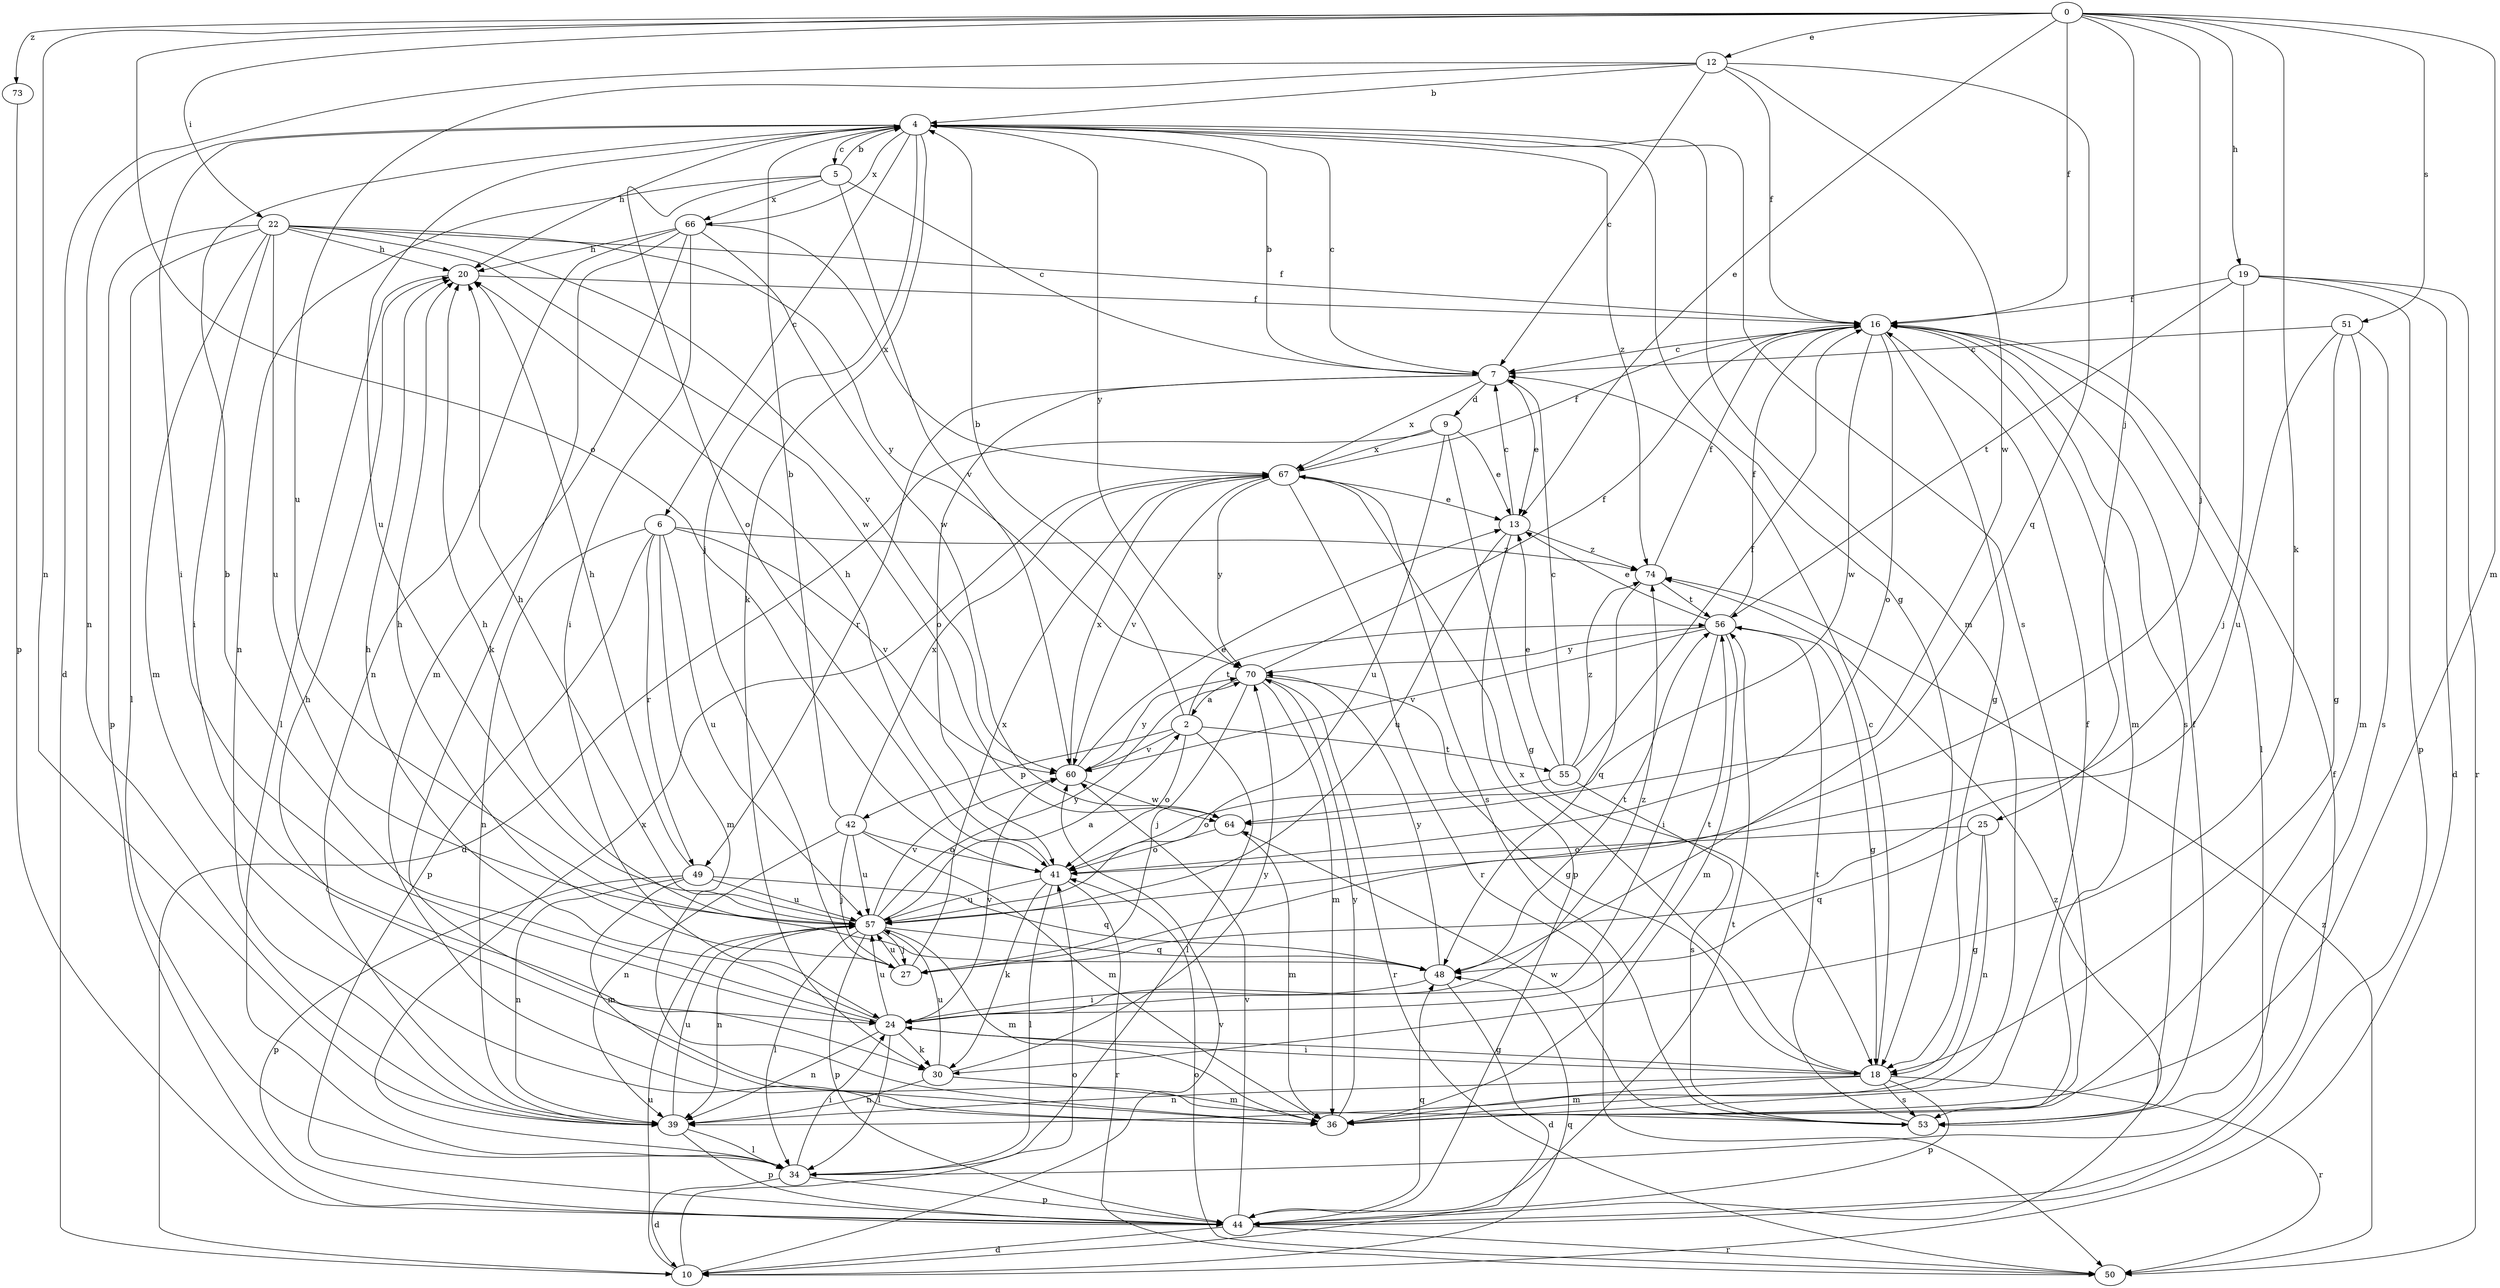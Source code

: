 strict digraph  {
0;
2;
4;
5;
6;
7;
9;
10;
12;
13;
16;
18;
19;
20;
22;
24;
25;
27;
30;
34;
36;
39;
41;
42;
44;
48;
49;
50;
51;
53;
55;
56;
57;
60;
64;
66;
67;
70;
73;
74;
0 -> 12  [label=e];
0 -> 13  [label=e];
0 -> 16  [label=f];
0 -> 19  [label=h];
0 -> 22  [label=i];
0 -> 25  [label=j];
0 -> 27  [label=j];
0 -> 30  [label=k];
0 -> 36  [label=m];
0 -> 39  [label=n];
0 -> 41  [label=o];
0 -> 51  [label=s];
0 -> 73  [label=z];
2 -> 4  [label=b];
2 -> 34  [label=l];
2 -> 41  [label=o];
2 -> 42  [label=p];
2 -> 55  [label=t];
2 -> 56  [label=t];
2 -> 60  [label=v];
4 -> 5  [label=c];
4 -> 6  [label=c];
4 -> 7  [label=c];
4 -> 18  [label=g];
4 -> 20  [label=h];
4 -> 24  [label=i];
4 -> 27  [label=j];
4 -> 30  [label=k];
4 -> 36  [label=m];
4 -> 39  [label=n];
4 -> 53  [label=s];
4 -> 57  [label=u];
4 -> 66  [label=x];
4 -> 70  [label=y];
4 -> 74  [label=z];
5 -> 4  [label=b];
5 -> 7  [label=c];
5 -> 39  [label=n];
5 -> 41  [label=o];
5 -> 60  [label=v];
5 -> 66  [label=x];
6 -> 36  [label=m];
6 -> 39  [label=n];
6 -> 44  [label=p];
6 -> 49  [label=r];
6 -> 57  [label=u];
6 -> 60  [label=v];
6 -> 74  [label=z];
7 -> 4  [label=b];
7 -> 9  [label=d];
7 -> 13  [label=e];
7 -> 41  [label=o];
7 -> 49  [label=r];
7 -> 67  [label=x];
9 -> 10  [label=d];
9 -> 13  [label=e];
9 -> 18  [label=g];
9 -> 57  [label=u];
9 -> 67  [label=x];
10 -> 41  [label=o];
10 -> 48  [label=q];
10 -> 57  [label=u];
10 -> 60  [label=v];
12 -> 4  [label=b];
12 -> 7  [label=c];
12 -> 10  [label=d];
12 -> 16  [label=f];
12 -> 48  [label=q];
12 -> 57  [label=u];
12 -> 64  [label=w];
13 -> 7  [label=c];
13 -> 44  [label=p];
13 -> 57  [label=u];
13 -> 74  [label=z];
16 -> 7  [label=c];
16 -> 18  [label=g];
16 -> 34  [label=l];
16 -> 36  [label=m];
16 -> 41  [label=o];
16 -> 53  [label=s];
16 -> 64  [label=w];
18 -> 7  [label=c];
18 -> 24  [label=i];
18 -> 36  [label=m];
18 -> 39  [label=n];
18 -> 44  [label=p];
18 -> 50  [label=r];
18 -> 53  [label=s];
18 -> 67  [label=x];
19 -> 10  [label=d];
19 -> 16  [label=f];
19 -> 27  [label=j];
19 -> 44  [label=p];
19 -> 50  [label=r];
19 -> 56  [label=t];
20 -> 16  [label=f];
20 -> 34  [label=l];
22 -> 16  [label=f];
22 -> 20  [label=h];
22 -> 24  [label=i];
22 -> 34  [label=l];
22 -> 36  [label=m];
22 -> 44  [label=p];
22 -> 57  [label=u];
22 -> 60  [label=v];
22 -> 64  [label=w];
22 -> 70  [label=y];
24 -> 4  [label=b];
24 -> 18  [label=g];
24 -> 20  [label=h];
24 -> 30  [label=k];
24 -> 34  [label=l];
24 -> 39  [label=n];
24 -> 56  [label=t];
24 -> 57  [label=u];
24 -> 60  [label=v];
24 -> 74  [label=z];
25 -> 18  [label=g];
25 -> 39  [label=n];
25 -> 41  [label=o];
25 -> 48  [label=q];
27 -> 20  [label=h];
27 -> 57  [label=u];
27 -> 67  [label=x];
30 -> 36  [label=m];
30 -> 39  [label=n];
30 -> 57  [label=u];
30 -> 70  [label=y];
34 -> 10  [label=d];
34 -> 24  [label=i];
34 -> 44  [label=p];
34 -> 67  [label=x];
36 -> 16  [label=f];
36 -> 70  [label=y];
39 -> 34  [label=l];
39 -> 44  [label=p];
39 -> 57  [label=u];
41 -> 20  [label=h];
41 -> 30  [label=k];
41 -> 34  [label=l];
41 -> 50  [label=r];
41 -> 57  [label=u];
42 -> 4  [label=b];
42 -> 27  [label=j];
42 -> 36  [label=m];
42 -> 39  [label=n];
42 -> 41  [label=o];
42 -> 57  [label=u];
42 -> 67  [label=x];
44 -> 10  [label=d];
44 -> 16  [label=f];
44 -> 48  [label=q];
44 -> 50  [label=r];
44 -> 56  [label=t];
44 -> 60  [label=v];
44 -> 74  [label=z];
48 -> 10  [label=d];
48 -> 20  [label=h];
48 -> 24  [label=i];
48 -> 56  [label=t];
48 -> 70  [label=y];
49 -> 20  [label=h];
49 -> 36  [label=m];
49 -> 39  [label=n];
49 -> 44  [label=p];
49 -> 48  [label=q];
49 -> 57  [label=u];
50 -> 41  [label=o];
50 -> 74  [label=z];
51 -> 7  [label=c];
51 -> 18  [label=g];
51 -> 36  [label=m];
51 -> 53  [label=s];
51 -> 57  [label=u];
53 -> 16  [label=f];
53 -> 20  [label=h];
53 -> 56  [label=t];
53 -> 64  [label=w];
55 -> 7  [label=c];
55 -> 13  [label=e];
55 -> 16  [label=f];
55 -> 41  [label=o];
55 -> 53  [label=s];
55 -> 74  [label=z];
56 -> 13  [label=e];
56 -> 16  [label=f];
56 -> 18  [label=g];
56 -> 24  [label=i];
56 -> 36  [label=m];
56 -> 60  [label=v];
56 -> 70  [label=y];
57 -> 2  [label=a];
57 -> 20  [label=h];
57 -> 27  [label=j];
57 -> 34  [label=l];
57 -> 36  [label=m];
57 -> 39  [label=n];
57 -> 44  [label=p];
57 -> 48  [label=q];
57 -> 60  [label=v];
57 -> 70  [label=y];
60 -> 13  [label=e];
60 -> 64  [label=w];
60 -> 67  [label=x];
60 -> 70  [label=y];
64 -> 36  [label=m];
64 -> 41  [label=o];
66 -> 20  [label=h];
66 -> 24  [label=i];
66 -> 30  [label=k];
66 -> 36  [label=m];
66 -> 39  [label=n];
66 -> 64  [label=w];
66 -> 67  [label=x];
67 -> 13  [label=e];
67 -> 16  [label=f];
67 -> 50  [label=r];
67 -> 53  [label=s];
67 -> 60  [label=v];
67 -> 70  [label=y];
70 -> 2  [label=a];
70 -> 16  [label=f];
70 -> 18  [label=g];
70 -> 27  [label=j];
70 -> 36  [label=m];
70 -> 50  [label=r];
73 -> 44  [label=p];
74 -> 16  [label=f];
74 -> 48  [label=q];
74 -> 56  [label=t];
}
